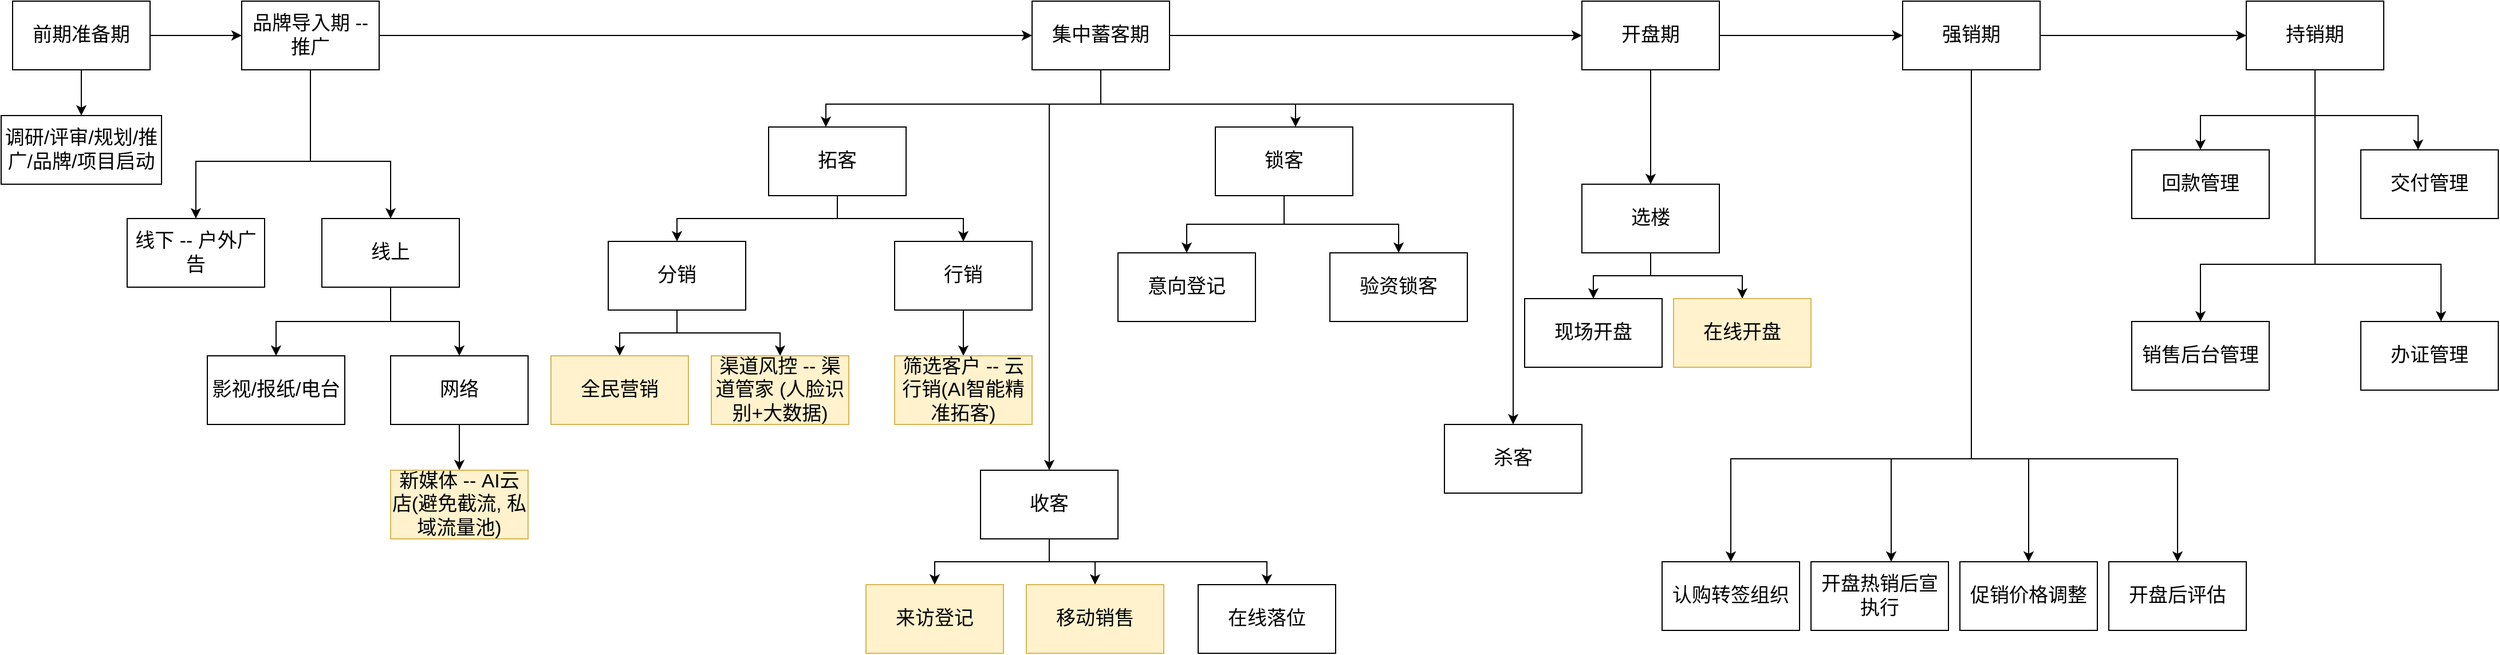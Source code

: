 <mxfile version="14.6.13" type="github">
  <diagram id="gAYLs6P5zjDs-k3iVm-y" name="Page-1">
    <mxGraphModel dx="1422" dy="706" grid="1" gridSize="10" guides="1" tooltips="1" connect="1" arrows="1" fold="1" page="1" pageScale="1" pageWidth="827" pageHeight="1169" math="0" shadow="0">
      <root>
        <mxCell id="0" />
        <mxCell id="1" parent="0" />
        <mxCell id="a8IUFsbmlE4pYnBHEr7y-3" value="" style="edgeStyle=orthogonalEdgeStyle;rounded=0;orthogonalLoop=1;jettySize=auto;html=1;fontSize=17;" edge="1" parent="1" source="a8IUFsbmlE4pYnBHEr7y-1" target="a8IUFsbmlE4pYnBHEr7y-2">
          <mxGeometry relative="1" as="geometry" />
        </mxCell>
        <mxCell id="a8IUFsbmlE4pYnBHEr7y-13" value="" style="edgeStyle=orthogonalEdgeStyle;rounded=0;orthogonalLoop=1;jettySize=auto;html=1;fontSize=17;" edge="1" parent="1" source="a8IUFsbmlE4pYnBHEr7y-1" target="a8IUFsbmlE4pYnBHEr7y-12">
          <mxGeometry relative="1" as="geometry" />
        </mxCell>
        <mxCell id="a8IUFsbmlE4pYnBHEr7y-1" value="前期准备期" style="rounded=0;whiteSpace=wrap;html=1;fontSize=17;" vertex="1" parent="1">
          <mxGeometry x="110" y="220" width="120" height="60" as="geometry" />
        </mxCell>
        <mxCell id="a8IUFsbmlE4pYnBHEr7y-5" value="" style="edgeStyle=orthogonalEdgeStyle;rounded=0;orthogonalLoop=1;jettySize=auto;html=1;fontSize=17;" edge="1" parent="1" source="a8IUFsbmlE4pYnBHEr7y-2" target="a8IUFsbmlE4pYnBHEr7y-4">
          <mxGeometry relative="1" as="geometry" />
        </mxCell>
        <mxCell id="a8IUFsbmlE4pYnBHEr7y-16" value="" style="edgeStyle=orthogonalEdgeStyle;rounded=0;orthogonalLoop=1;jettySize=auto;html=1;fontSize=17;" edge="1" parent="1" source="a8IUFsbmlE4pYnBHEr7y-2" target="a8IUFsbmlE4pYnBHEr7y-15">
          <mxGeometry relative="1" as="geometry">
            <Array as="points">
              <mxPoint x="370" y="360" />
              <mxPoint x="270" y="360" />
            </Array>
          </mxGeometry>
        </mxCell>
        <mxCell id="a8IUFsbmlE4pYnBHEr7y-21" value="" style="edgeStyle=orthogonalEdgeStyle;rounded=0;orthogonalLoop=1;jettySize=auto;html=1;fontSize=17;" edge="1" parent="1" source="a8IUFsbmlE4pYnBHEr7y-2" target="a8IUFsbmlE4pYnBHEr7y-20">
          <mxGeometry relative="1" as="geometry">
            <Array as="points">
              <mxPoint x="370" y="360" />
              <mxPoint x="440" y="360" />
            </Array>
          </mxGeometry>
        </mxCell>
        <mxCell id="a8IUFsbmlE4pYnBHEr7y-2" value="品牌导入期 -- 推广" style="whiteSpace=wrap;html=1;rounded=0;fontSize=17;" vertex="1" parent="1">
          <mxGeometry x="310" y="220" width="120" height="60" as="geometry" />
        </mxCell>
        <mxCell id="a8IUFsbmlE4pYnBHEr7y-31" value="" style="edgeStyle=orthogonalEdgeStyle;rounded=0;orthogonalLoop=1;jettySize=auto;html=1;fontSize=17;" edge="1" parent="1" source="a8IUFsbmlE4pYnBHEr7y-4" target="a8IUFsbmlE4pYnBHEr7y-30">
          <mxGeometry relative="1" as="geometry">
            <Array as="points">
              <mxPoint x="1060" y="310" />
              <mxPoint x="820" y="310" />
            </Array>
          </mxGeometry>
        </mxCell>
        <mxCell id="a8IUFsbmlE4pYnBHEr7y-48" value="" style="edgeStyle=orthogonalEdgeStyle;rounded=0;orthogonalLoop=1;jettySize=auto;html=1;fontSize=17;" edge="1" parent="1" source="a8IUFsbmlE4pYnBHEr7y-4" target="a8IUFsbmlE4pYnBHEr7y-47">
          <mxGeometry relative="1" as="geometry">
            <Array as="points">
              <mxPoint x="1060" y="310" />
              <mxPoint x="1015" y="310" />
            </Array>
          </mxGeometry>
        </mxCell>
        <mxCell id="a8IUFsbmlE4pYnBHEr7y-56" value="" style="edgeStyle=orthogonalEdgeStyle;rounded=0;orthogonalLoop=1;jettySize=auto;html=1;fontSize=17;" edge="1" parent="1" source="a8IUFsbmlE4pYnBHEr7y-4" target="a8IUFsbmlE4pYnBHEr7y-55">
          <mxGeometry relative="1" as="geometry">
            <Array as="points">
              <mxPoint x="1060" y="310" />
              <mxPoint x="1420" y="310" />
            </Array>
          </mxGeometry>
        </mxCell>
        <mxCell id="a8IUFsbmlE4pYnBHEr7y-61" value="" style="edgeStyle=orthogonalEdgeStyle;rounded=0;orthogonalLoop=1;jettySize=auto;html=1;fontSize=17;" edge="1" parent="1" source="a8IUFsbmlE4pYnBHEr7y-4" target="a8IUFsbmlE4pYnBHEr7y-60">
          <mxGeometry relative="1" as="geometry">
            <Array as="points">
              <mxPoint x="1060" y="310" />
              <mxPoint x="1230" y="310" />
            </Array>
          </mxGeometry>
        </mxCell>
        <mxCell id="a8IUFsbmlE4pYnBHEr7y-67" value="" style="edgeStyle=orthogonalEdgeStyle;rounded=0;orthogonalLoop=1;jettySize=auto;html=1;fontSize=17;" edge="1" parent="1" source="a8IUFsbmlE4pYnBHEr7y-4" target="a8IUFsbmlE4pYnBHEr7y-66">
          <mxGeometry relative="1" as="geometry" />
        </mxCell>
        <mxCell id="a8IUFsbmlE4pYnBHEr7y-4" value="集中蓄客期" style="whiteSpace=wrap;html=1;rounded=0;fontSize=17;" vertex="1" parent="1">
          <mxGeometry x="1000" y="220" width="120" height="60" as="geometry" />
        </mxCell>
        <mxCell id="a8IUFsbmlE4pYnBHEr7y-12" value="调研/评审/规划/推广/品牌/项目启动" style="whiteSpace=wrap;html=1;rounded=0;fontSize=17;" vertex="1" parent="1">
          <mxGeometry x="100" y="320" width="140" height="60" as="geometry" />
        </mxCell>
        <mxCell id="a8IUFsbmlE4pYnBHEr7y-15" value="线下 -- 户外广告" style="whiteSpace=wrap;html=1;rounded=0;fontSize=17;" vertex="1" parent="1">
          <mxGeometry x="210" y="410" width="120" height="60" as="geometry" />
        </mxCell>
        <mxCell id="a8IUFsbmlE4pYnBHEr7y-25" value="" style="edgeStyle=orthogonalEdgeStyle;rounded=0;orthogonalLoop=1;jettySize=auto;html=1;fontSize=17;" edge="1" parent="1" source="a8IUFsbmlE4pYnBHEr7y-20" target="a8IUFsbmlE4pYnBHEr7y-24">
          <mxGeometry relative="1" as="geometry" />
        </mxCell>
        <mxCell id="a8IUFsbmlE4pYnBHEr7y-27" value="" style="edgeStyle=orthogonalEdgeStyle;rounded=0;orthogonalLoop=1;jettySize=auto;html=1;fontSize=17;" edge="1" parent="1" source="a8IUFsbmlE4pYnBHEr7y-20" target="a8IUFsbmlE4pYnBHEr7y-26">
          <mxGeometry relative="1" as="geometry" />
        </mxCell>
        <mxCell id="a8IUFsbmlE4pYnBHEr7y-20" value="线上" style="whiteSpace=wrap;html=1;rounded=0;fontSize=17;" vertex="1" parent="1">
          <mxGeometry x="380" y="410" width="120" height="60" as="geometry" />
        </mxCell>
        <mxCell id="a8IUFsbmlE4pYnBHEr7y-24" value="影视/报纸/电台" style="whiteSpace=wrap;html=1;rounded=0;fontSize=17;" vertex="1" parent="1">
          <mxGeometry x="280" y="530" width="120" height="60" as="geometry" />
        </mxCell>
        <mxCell id="a8IUFsbmlE4pYnBHEr7y-29" value="" style="edgeStyle=orthogonalEdgeStyle;rounded=0;orthogonalLoop=1;jettySize=auto;html=1;fontSize=17;" edge="1" parent="1" source="a8IUFsbmlE4pYnBHEr7y-26" target="a8IUFsbmlE4pYnBHEr7y-28">
          <mxGeometry relative="1" as="geometry" />
        </mxCell>
        <mxCell id="a8IUFsbmlE4pYnBHEr7y-26" value="网络" style="whiteSpace=wrap;html=1;rounded=0;fontSize=17;" vertex="1" parent="1">
          <mxGeometry x="440" y="530" width="120" height="60" as="geometry" />
        </mxCell>
        <mxCell id="a8IUFsbmlE4pYnBHEr7y-28" value="新媒体 -- AI云店(避免截流, 私域流量池)" style="whiteSpace=wrap;html=1;rounded=0;fillColor=#fff2cc;strokeColor=#d6b656;fontSize=17;" vertex="1" parent="1">
          <mxGeometry x="440" y="630" width="120" height="60" as="geometry" />
        </mxCell>
        <mxCell id="a8IUFsbmlE4pYnBHEr7y-35" value="" style="edgeStyle=orthogonalEdgeStyle;rounded=0;orthogonalLoop=1;jettySize=auto;html=1;fontSize=17;" edge="1" parent="1" source="a8IUFsbmlE4pYnBHEr7y-30" target="a8IUFsbmlE4pYnBHEr7y-34">
          <mxGeometry relative="1" as="geometry">
            <Array as="points">
              <mxPoint x="830" y="410" />
              <mxPoint x="690" y="410" />
              <mxPoint x="690" y="460" />
            </Array>
          </mxGeometry>
        </mxCell>
        <mxCell id="a8IUFsbmlE4pYnBHEr7y-37" value="" style="edgeStyle=orthogonalEdgeStyle;rounded=0;orthogonalLoop=1;jettySize=auto;html=1;fontSize=17;" edge="1" parent="1" source="a8IUFsbmlE4pYnBHEr7y-30" target="a8IUFsbmlE4pYnBHEr7y-36">
          <mxGeometry relative="1" as="geometry">
            <Array as="points">
              <mxPoint x="830" y="410" />
              <mxPoint x="940" y="410" />
            </Array>
          </mxGeometry>
        </mxCell>
        <mxCell id="a8IUFsbmlE4pYnBHEr7y-30" value="拓客" style="whiteSpace=wrap;html=1;rounded=0;fontSize=17;" vertex="1" parent="1">
          <mxGeometry x="770" y="330" width="120" height="60" as="geometry" />
        </mxCell>
        <mxCell id="a8IUFsbmlE4pYnBHEr7y-41" value="" style="edgeStyle=orthogonalEdgeStyle;rounded=0;orthogonalLoop=1;jettySize=auto;html=1;fontSize=17;" edge="1" parent="1" source="a8IUFsbmlE4pYnBHEr7y-34" target="a8IUFsbmlE4pYnBHEr7y-40">
          <mxGeometry relative="1" as="geometry" />
        </mxCell>
        <mxCell id="a8IUFsbmlE4pYnBHEr7y-44" value="" style="edgeStyle=orthogonalEdgeStyle;rounded=0;orthogonalLoop=1;jettySize=auto;html=1;fontSize=17;" edge="1" parent="1" source="a8IUFsbmlE4pYnBHEr7y-34" target="a8IUFsbmlE4pYnBHEr7y-43">
          <mxGeometry relative="1" as="geometry" />
        </mxCell>
        <mxCell id="a8IUFsbmlE4pYnBHEr7y-34" value="分销" style="whiteSpace=wrap;html=1;rounded=0;fontSize=17;" vertex="1" parent="1">
          <mxGeometry x="630" y="430" width="120" height="60" as="geometry" />
        </mxCell>
        <mxCell id="a8IUFsbmlE4pYnBHEr7y-46" value="" style="edgeStyle=orthogonalEdgeStyle;rounded=0;orthogonalLoop=1;jettySize=auto;html=1;fontSize=17;" edge="1" parent="1" source="a8IUFsbmlE4pYnBHEr7y-36" target="a8IUFsbmlE4pYnBHEr7y-45">
          <mxGeometry relative="1" as="geometry" />
        </mxCell>
        <mxCell id="a8IUFsbmlE4pYnBHEr7y-36" value="行销" style="whiteSpace=wrap;html=1;rounded=0;fontSize=17;" vertex="1" parent="1">
          <mxGeometry x="880" y="430" width="120" height="60" as="geometry" />
        </mxCell>
        <mxCell id="a8IUFsbmlE4pYnBHEr7y-40" value="全民营销" style="whiteSpace=wrap;html=1;rounded=0;fillColor=#fff2cc;strokeColor=#d6b656;fontSize=17;" vertex="1" parent="1">
          <mxGeometry x="580" y="530" width="120" height="60" as="geometry" />
        </mxCell>
        <mxCell id="a8IUFsbmlE4pYnBHEr7y-43" value="渠道风控 -- 渠道管家 (人脸识别+大数据)" style="whiteSpace=wrap;html=1;rounded=0;fillColor=#fff2cc;strokeColor=#d6b656;fontSize=17;" vertex="1" parent="1">
          <mxGeometry x="720" y="530" width="120" height="60" as="geometry" />
        </mxCell>
        <mxCell id="a8IUFsbmlE4pYnBHEr7y-45" value="筛选客户 -- 云行销(AI智能精准拓客)" style="whiteSpace=wrap;html=1;rounded=0;fillColor=#fff2cc;strokeColor=#d6b656;fontSize=17;" vertex="1" parent="1">
          <mxGeometry x="880" y="530" width="120" height="60" as="geometry" />
        </mxCell>
        <mxCell id="a8IUFsbmlE4pYnBHEr7y-50" value="" style="edgeStyle=orthogonalEdgeStyle;rounded=0;orthogonalLoop=1;jettySize=auto;html=1;fontSize=17;" edge="1" parent="1" source="a8IUFsbmlE4pYnBHEr7y-47" target="a8IUFsbmlE4pYnBHEr7y-49">
          <mxGeometry relative="1" as="geometry">
            <Array as="points">
              <mxPoint x="1015" y="710" />
              <mxPoint x="915" y="710" />
            </Array>
          </mxGeometry>
        </mxCell>
        <mxCell id="a8IUFsbmlE4pYnBHEr7y-52" value="" style="edgeStyle=orthogonalEdgeStyle;rounded=0;orthogonalLoop=1;jettySize=auto;html=1;fontSize=17;" edge="1" parent="1" source="a8IUFsbmlE4pYnBHEr7y-47" target="a8IUFsbmlE4pYnBHEr7y-51">
          <mxGeometry relative="1" as="geometry">
            <Array as="points">
              <mxPoint x="1015" y="710" />
              <mxPoint x="1055" y="710" />
            </Array>
          </mxGeometry>
        </mxCell>
        <mxCell id="a8IUFsbmlE4pYnBHEr7y-57" value="" style="edgeStyle=orthogonalEdgeStyle;rounded=0;orthogonalLoop=1;jettySize=auto;html=1;fontSize=17;" edge="1" parent="1" source="a8IUFsbmlE4pYnBHEr7y-47" target="a8IUFsbmlE4pYnBHEr7y-53">
          <mxGeometry relative="1" as="geometry">
            <Array as="points">
              <mxPoint x="1015" y="710" />
              <mxPoint x="1205" y="710" />
            </Array>
          </mxGeometry>
        </mxCell>
        <mxCell id="a8IUFsbmlE4pYnBHEr7y-47" value="收客" style="whiteSpace=wrap;html=1;rounded=0;fontSize=17;" vertex="1" parent="1">
          <mxGeometry x="955" y="630" width="120" height="60" as="geometry" />
        </mxCell>
        <mxCell id="a8IUFsbmlE4pYnBHEr7y-49" value="来访登记" style="whiteSpace=wrap;html=1;rounded=0;fillColor=#fff2cc;strokeColor=#d6b656;fontSize=17;" vertex="1" parent="1">
          <mxGeometry x="855" y="730" width="120" height="60" as="geometry" />
        </mxCell>
        <mxCell id="a8IUFsbmlE4pYnBHEr7y-51" value="移动销售" style="whiteSpace=wrap;html=1;rounded=0;fillColor=#fff2cc;strokeColor=#d6b656;fontSize=17;" vertex="1" parent="1">
          <mxGeometry x="995" y="730" width="120" height="60" as="geometry" />
        </mxCell>
        <mxCell id="a8IUFsbmlE4pYnBHEr7y-53" value="&lt;div style=&quot;font-size: 17px;&quot;&gt;在线落位&lt;/div&gt;" style="whiteSpace=wrap;html=1;rounded=0;fontSize=17;" vertex="1" parent="1">
          <mxGeometry x="1145" y="730" width="120" height="60" as="geometry" />
        </mxCell>
        <mxCell id="a8IUFsbmlE4pYnBHEr7y-55" value="杀客" style="whiteSpace=wrap;html=1;rounded=0;fontSize=17;" vertex="1" parent="1">
          <mxGeometry x="1360" y="590" width="120" height="60" as="geometry" />
        </mxCell>
        <mxCell id="a8IUFsbmlE4pYnBHEr7y-63" value="" style="edgeStyle=orthogonalEdgeStyle;rounded=0;orthogonalLoop=1;jettySize=auto;html=1;fontSize=17;" edge="1" parent="1" source="a8IUFsbmlE4pYnBHEr7y-60" target="a8IUFsbmlE4pYnBHEr7y-62">
          <mxGeometry relative="1" as="geometry" />
        </mxCell>
        <mxCell id="a8IUFsbmlE4pYnBHEr7y-65" value="" style="edgeStyle=orthogonalEdgeStyle;rounded=0;orthogonalLoop=1;jettySize=auto;html=1;fontSize=17;" edge="1" parent="1" source="a8IUFsbmlE4pYnBHEr7y-60" target="a8IUFsbmlE4pYnBHEr7y-64">
          <mxGeometry relative="1" as="geometry" />
        </mxCell>
        <mxCell id="a8IUFsbmlE4pYnBHEr7y-60" value="锁客" style="whiteSpace=wrap;html=1;rounded=0;fontSize=17;" vertex="1" parent="1">
          <mxGeometry x="1160" y="330" width="120" height="60" as="geometry" />
        </mxCell>
        <mxCell id="a8IUFsbmlE4pYnBHEr7y-62" value="意向登记" style="whiteSpace=wrap;html=1;rounded=0;fontSize=17;" vertex="1" parent="1">
          <mxGeometry x="1075" y="440" width="120" height="60" as="geometry" />
        </mxCell>
        <mxCell id="a8IUFsbmlE4pYnBHEr7y-64" value="验资锁客" style="whiteSpace=wrap;html=1;rounded=0;fontSize=17;" vertex="1" parent="1">
          <mxGeometry x="1260" y="440" width="120" height="60" as="geometry" />
        </mxCell>
        <mxCell id="a8IUFsbmlE4pYnBHEr7y-71" value="" style="edgeStyle=orthogonalEdgeStyle;rounded=0;orthogonalLoop=1;jettySize=auto;html=1;fontSize=17;" edge="1" parent="1" source="a8IUFsbmlE4pYnBHEr7y-66" target="a8IUFsbmlE4pYnBHEr7y-70">
          <mxGeometry relative="1" as="geometry" />
        </mxCell>
        <mxCell id="a8IUFsbmlE4pYnBHEr7y-82" value="" style="edgeStyle=orthogonalEdgeStyle;rounded=0;orthogonalLoop=1;jettySize=auto;html=1;fontSize=17;" edge="1" parent="1" source="a8IUFsbmlE4pYnBHEr7y-66" target="a8IUFsbmlE4pYnBHEr7y-81">
          <mxGeometry relative="1" as="geometry" />
        </mxCell>
        <mxCell id="a8IUFsbmlE4pYnBHEr7y-66" value="开盘期" style="whiteSpace=wrap;html=1;rounded=0;fontSize=17;" vertex="1" parent="1">
          <mxGeometry x="1480" y="220" width="120" height="60" as="geometry" />
        </mxCell>
        <mxCell id="a8IUFsbmlE4pYnBHEr7y-75" value="" style="edgeStyle=orthogonalEdgeStyle;rounded=0;orthogonalLoop=1;jettySize=auto;html=1;fontSize=17;" edge="1" parent="1" source="a8IUFsbmlE4pYnBHEr7y-70" target="a8IUFsbmlE4pYnBHEr7y-74">
          <mxGeometry relative="1" as="geometry" />
        </mxCell>
        <mxCell id="a8IUFsbmlE4pYnBHEr7y-78" value="" style="edgeStyle=orthogonalEdgeStyle;rounded=0;orthogonalLoop=1;jettySize=auto;html=1;fontSize=17;" edge="1" parent="1" source="a8IUFsbmlE4pYnBHEr7y-70" target="a8IUFsbmlE4pYnBHEr7y-77">
          <mxGeometry relative="1" as="geometry" />
        </mxCell>
        <mxCell id="a8IUFsbmlE4pYnBHEr7y-70" value="选楼" style="whiteSpace=wrap;html=1;rounded=0;fontSize=17;" vertex="1" parent="1">
          <mxGeometry x="1480" y="380" width="120" height="60" as="geometry" />
        </mxCell>
        <mxCell id="a8IUFsbmlE4pYnBHEr7y-74" value="现场开盘" style="whiteSpace=wrap;html=1;rounded=0;fontSize=17;" vertex="1" parent="1">
          <mxGeometry x="1430" y="480" width="120" height="60" as="geometry" />
        </mxCell>
        <mxCell id="a8IUFsbmlE4pYnBHEr7y-77" value="在线开盘" style="whiteSpace=wrap;html=1;rounded=0;fontSize=17;fillColor=#fff2cc;strokeColor=#d6b656;" vertex="1" parent="1">
          <mxGeometry x="1560" y="480" width="120" height="60" as="geometry" />
        </mxCell>
        <mxCell id="a8IUFsbmlE4pYnBHEr7y-84" value="" style="edgeStyle=orthogonalEdgeStyle;rounded=0;orthogonalLoop=1;jettySize=auto;html=1;fontSize=17;" edge="1" parent="1" source="a8IUFsbmlE4pYnBHEr7y-81" target="a8IUFsbmlE4pYnBHEr7y-83">
          <mxGeometry relative="1" as="geometry">
            <Array as="points">
              <mxPoint x="1820" y="620" />
              <mxPoint x="1610" y="620" />
            </Array>
          </mxGeometry>
        </mxCell>
        <mxCell id="a8IUFsbmlE4pYnBHEr7y-87" value="" style="edgeStyle=orthogonalEdgeStyle;rounded=0;orthogonalLoop=1;jettySize=auto;html=1;fontSize=17;" edge="1" parent="1" source="a8IUFsbmlE4pYnBHEr7y-81" target="a8IUFsbmlE4pYnBHEr7y-86">
          <mxGeometry relative="1" as="geometry">
            <Array as="points">
              <mxPoint x="1820" y="620" />
              <mxPoint x="1750" y="620" />
            </Array>
          </mxGeometry>
        </mxCell>
        <mxCell id="a8IUFsbmlE4pYnBHEr7y-89" value="" style="edgeStyle=orthogonalEdgeStyle;rounded=0;orthogonalLoop=1;jettySize=auto;html=1;fontSize=17;" edge="1" parent="1" source="a8IUFsbmlE4pYnBHEr7y-81" target="a8IUFsbmlE4pYnBHEr7y-88">
          <mxGeometry relative="1" as="geometry">
            <Array as="points">
              <mxPoint x="1820" y="620" />
              <mxPoint x="1870" y="620" />
            </Array>
          </mxGeometry>
        </mxCell>
        <mxCell id="a8IUFsbmlE4pYnBHEr7y-91" value="" style="edgeStyle=orthogonalEdgeStyle;rounded=0;orthogonalLoop=1;jettySize=auto;html=1;fontSize=17;" edge="1" parent="1" source="a8IUFsbmlE4pYnBHEr7y-81" target="a8IUFsbmlE4pYnBHEr7y-90">
          <mxGeometry relative="1" as="geometry">
            <Array as="points">
              <mxPoint x="1820" y="620" />
              <mxPoint x="2000" y="620" />
            </Array>
          </mxGeometry>
        </mxCell>
        <mxCell id="a8IUFsbmlE4pYnBHEr7y-93" value="" style="edgeStyle=orthogonalEdgeStyle;rounded=0;orthogonalLoop=1;jettySize=auto;html=1;fontSize=17;" edge="1" parent="1" source="a8IUFsbmlE4pYnBHEr7y-81" target="a8IUFsbmlE4pYnBHEr7y-92">
          <mxGeometry relative="1" as="geometry" />
        </mxCell>
        <mxCell id="a8IUFsbmlE4pYnBHEr7y-81" value="强销期" style="whiteSpace=wrap;html=1;rounded=0;fontSize=17;" vertex="1" parent="1">
          <mxGeometry x="1760" y="220" width="120" height="60" as="geometry" />
        </mxCell>
        <mxCell id="a8IUFsbmlE4pYnBHEr7y-83" value="认购转签组织" style="whiteSpace=wrap;html=1;rounded=0;fontSize=17;" vertex="1" parent="1">
          <mxGeometry x="1550" y="710" width="120" height="60" as="geometry" />
        </mxCell>
        <mxCell id="a8IUFsbmlE4pYnBHEr7y-86" value="开盘热销后宣执行" style="whiteSpace=wrap;html=1;rounded=0;fontSize=17;" vertex="1" parent="1">
          <mxGeometry x="1680" y="710" width="120" height="60" as="geometry" />
        </mxCell>
        <mxCell id="a8IUFsbmlE4pYnBHEr7y-88" value="促销价格调整" style="whiteSpace=wrap;html=1;rounded=0;fontSize=17;" vertex="1" parent="1">
          <mxGeometry x="1810" y="710" width="120" height="60" as="geometry" />
        </mxCell>
        <mxCell id="a8IUFsbmlE4pYnBHEr7y-90" value="开盘后评估" style="whiteSpace=wrap;html=1;rounded=0;fontSize=17;" vertex="1" parent="1">
          <mxGeometry x="1940" y="710" width="120" height="60" as="geometry" />
        </mxCell>
        <mxCell id="a8IUFsbmlE4pYnBHEr7y-95" value="" style="edgeStyle=orthogonalEdgeStyle;rounded=0;orthogonalLoop=1;jettySize=auto;html=1;fontSize=17;" edge="1" parent="1" source="a8IUFsbmlE4pYnBHEr7y-92" target="a8IUFsbmlE4pYnBHEr7y-94">
          <mxGeometry relative="1" as="geometry">
            <Array as="points">
              <mxPoint x="2120" y="320" />
              <mxPoint x="2020" y="320" />
            </Array>
          </mxGeometry>
        </mxCell>
        <mxCell id="a8IUFsbmlE4pYnBHEr7y-97" value="" style="edgeStyle=orthogonalEdgeStyle;rounded=0;orthogonalLoop=1;jettySize=auto;html=1;fontSize=17;" edge="1" parent="1" source="a8IUFsbmlE4pYnBHEr7y-92" target="a8IUFsbmlE4pYnBHEr7y-96">
          <mxGeometry relative="1" as="geometry">
            <Array as="points">
              <mxPoint x="2120" y="450" />
              <mxPoint x="2020" y="450" />
            </Array>
          </mxGeometry>
        </mxCell>
        <mxCell id="a8IUFsbmlE4pYnBHEr7y-99" value="" style="edgeStyle=orthogonalEdgeStyle;rounded=0;orthogonalLoop=1;jettySize=auto;html=1;fontSize=17;" edge="1" parent="1" source="a8IUFsbmlE4pYnBHEr7y-92" target="a8IUFsbmlE4pYnBHEr7y-98">
          <mxGeometry relative="1" as="geometry">
            <Array as="points">
              <mxPoint x="2120" y="320" />
              <mxPoint x="2210" y="320" />
            </Array>
          </mxGeometry>
        </mxCell>
        <mxCell id="a8IUFsbmlE4pYnBHEr7y-102" value="" style="edgeStyle=orthogonalEdgeStyle;rounded=0;orthogonalLoop=1;jettySize=auto;html=1;fontSize=17;" edge="1" parent="1" source="a8IUFsbmlE4pYnBHEr7y-92" target="a8IUFsbmlE4pYnBHEr7y-101">
          <mxGeometry relative="1" as="geometry">
            <Array as="points">
              <mxPoint x="2120" y="450" />
              <mxPoint x="2230" y="450" />
            </Array>
          </mxGeometry>
        </mxCell>
        <mxCell id="a8IUFsbmlE4pYnBHEr7y-92" value="持销期" style="whiteSpace=wrap;html=1;rounded=0;fontSize=17;" vertex="1" parent="1">
          <mxGeometry x="2060" y="220" width="120" height="60" as="geometry" />
        </mxCell>
        <mxCell id="a8IUFsbmlE4pYnBHEr7y-94" value="回款管理" style="whiteSpace=wrap;html=1;rounded=0;fontSize=17;" vertex="1" parent="1">
          <mxGeometry x="1960" y="350" width="120" height="60" as="geometry" />
        </mxCell>
        <mxCell id="a8IUFsbmlE4pYnBHEr7y-96" value="销售后台管理" style="whiteSpace=wrap;html=1;rounded=0;fontSize=17;" vertex="1" parent="1">
          <mxGeometry x="1960" y="500" width="120" height="60" as="geometry" />
        </mxCell>
        <mxCell id="a8IUFsbmlE4pYnBHEr7y-98" value="交付管理" style="whiteSpace=wrap;html=1;rounded=0;fontSize=17;" vertex="1" parent="1">
          <mxGeometry x="2160" y="350" width="120" height="60" as="geometry" />
        </mxCell>
        <mxCell id="a8IUFsbmlE4pYnBHEr7y-101" value="办证管理" style="whiteSpace=wrap;html=1;rounded=0;fontSize=17;" vertex="1" parent="1">
          <mxGeometry x="2160" y="500" width="120" height="60" as="geometry" />
        </mxCell>
      </root>
    </mxGraphModel>
  </diagram>
</mxfile>
